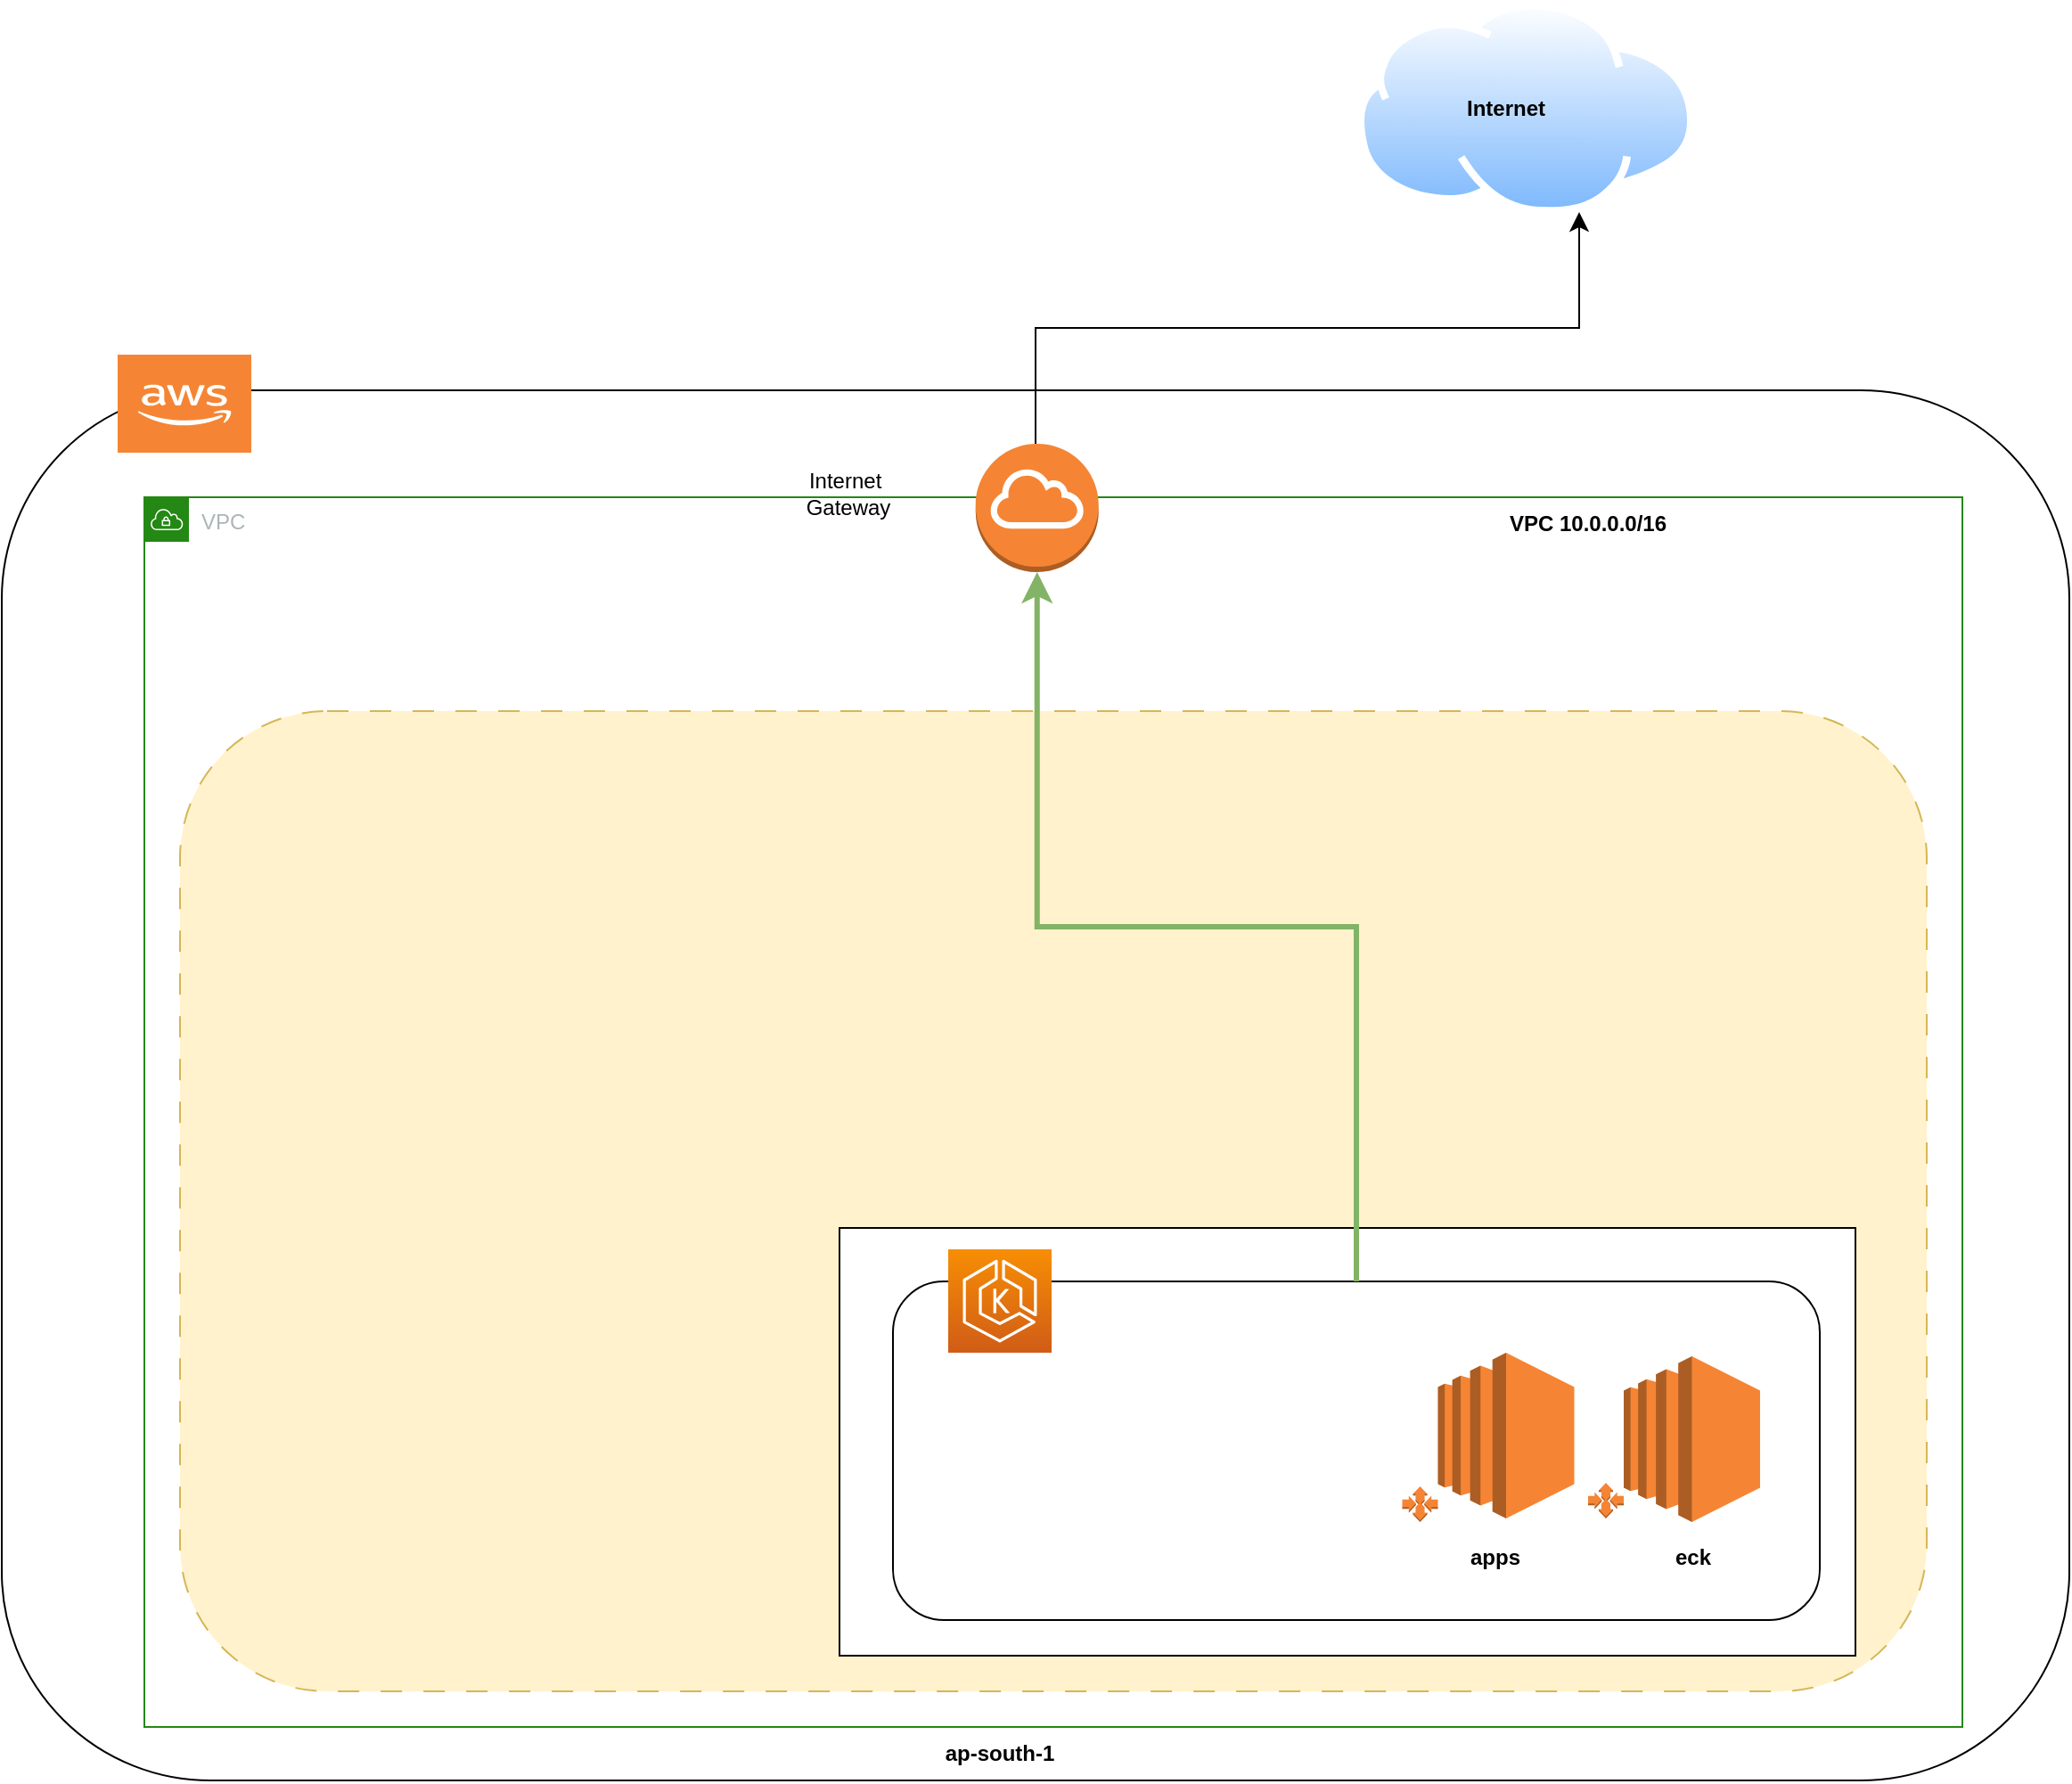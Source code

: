<mxfile version="21.5.2" type="github">
  <diagram name="Page-1" id="mZshNSeGahPHOL1eRXwI">
    <mxGraphModel dx="2261" dy="1903" grid="1" gridSize="10" guides="1" tooltips="1" connect="1" arrows="1" fold="1" page="1" pageScale="1" pageWidth="827" pageHeight="1169" math="0" shadow="0">
      <root>
        <mxCell id="0" />
        <mxCell id="1" parent="0" />
        <mxCell id="XqiGeY8iiNiyOEAq3xIv-10" value="" style="rounded=1;whiteSpace=wrap;html=1;" vertex="1" parent="1">
          <mxGeometry x="-400" y="-50" width="1160" height="780" as="geometry" />
        </mxCell>
        <mxCell id="XqiGeY8iiNiyOEAq3xIv-18" value="" style="outlineConnect=0;dashed=0;verticalLabelPosition=bottom;verticalAlign=top;align=center;html=1;shape=mxgraph.aws3.cloud_2;fillColor=#F58534;gradientColor=none;" vertex="1" parent="1">
          <mxGeometry x="-335" y="-70" width="75" height="55" as="geometry" />
        </mxCell>
        <mxCell id="XqiGeY8iiNiyOEAq3xIv-19" value="VPC" style="points=[[0,0],[0.25,0],[0.5,0],[0.75,0],[1,0],[1,0.25],[1,0.5],[1,0.75],[1,1],[0.75,1],[0.5,1],[0.25,1],[0,1],[0,0.75],[0,0.5],[0,0.25]];outlineConnect=0;gradientColor=none;html=1;whiteSpace=wrap;fontSize=12;fontStyle=0;container=1;pointerEvents=0;collapsible=0;recursiveResize=0;shape=mxgraph.aws4.group;grIcon=mxgraph.aws4.group_vpc;strokeColor=#248814;fillColor=none;verticalAlign=top;align=left;spacingLeft=30;fontColor=#AAB7B8;dashed=0;" vertex="1" parent="1">
          <mxGeometry x="-320" y="10" width="1020" height="690" as="geometry" />
        </mxCell>
        <mxCell id="XqiGeY8iiNiyOEAq3xIv-36" value="Internet&amp;nbsp;&lt;br&gt;Gateway" style="text;html=1;strokeColor=none;fillColor=none;align=center;verticalAlign=middle;whiteSpace=wrap;rounded=0;" vertex="1" parent="XqiGeY8iiNiyOEAq3xIv-19">
          <mxGeometry x="370" y="-25" width="50" height="45" as="geometry" />
        </mxCell>
        <mxCell id="XqiGeY8iiNiyOEAq3xIv-22" value="" style="rounded=1;whiteSpace=wrap;html=1;shadow=0;glass=0;dashed=1;dashPattern=12 12;fillColor=#fff2cc;strokeColor=#d6b656;movable=1;resizable=1;rotatable=1;deletable=1;editable=1;locked=0;connectable=1;" vertex="1" parent="1">
          <mxGeometry x="-300" y="130" width="980" height="550" as="geometry" />
        </mxCell>
        <mxCell id="XqiGeY8iiNiyOEAq3xIv-24" value="" style="rounded=0;whiteSpace=wrap;html=1;movable=1;resizable=1;rotatable=1;deletable=1;editable=1;locked=0;connectable=1;" vertex="1" parent="1">
          <mxGeometry x="70" y="420" width="570" height="240" as="geometry" />
        </mxCell>
        <mxCell id="XqiGeY8iiNiyOEAq3xIv-27" value="ap-south-1" style="text;html=1;strokeColor=none;fillColor=none;align=center;verticalAlign=middle;whiteSpace=wrap;rounded=0;labelBorderColor=none;fontStyle=1" vertex="1" parent="1">
          <mxGeometry x="110" y="700" width="100" height="30" as="geometry" />
        </mxCell>
        <mxCell id="XqiGeY8iiNiyOEAq3xIv-29" value="" style="rounded=1;whiteSpace=wrap;html=1;movable=1;resizable=1;rotatable=1;deletable=1;editable=1;locked=0;connectable=1;" vertex="1" parent="1">
          <mxGeometry x="100" y="450" width="520" height="190" as="geometry" />
        </mxCell>
        <mxCell id="XqiGeY8iiNiyOEAq3xIv-30" value="" style="sketch=0;points=[[0,0,0],[0.25,0,0],[0.5,0,0],[0.75,0,0],[1,0,0],[0,1,0],[0.25,1,0],[0.5,1,0],[0.75,1,0],[1,1,0],[0,0.25,0],[0,0.5,0],[0,0.75,0],[1,0.25,0],[1,0.5,0],[1,0.75,0]];outlineConnect=0;fontColor=#232F3E;gradientColor=#F78E04;gradientDirection=north;fillColor=#D05C17;strokeColor=#ffffff;dashed=0;verticalLabelPosition=bottom;verticalAlign=top;align=center;html=1;fontSize=12;fontStyle=0;aspect=fixed;shape=mxgraph.aws4.resourceIcon;resIcon=mxgraph.aws4.eks;" vertex="1" parent="1">
          <mxGeometry x="131" y="432" width="58" height="58" as="geometry" />
        </mxCell>
        <mxCell id="XqiGeY8iiNiyOEAq3xIv-31" value="" style="outlineConnect=0;dashed=0;verticalLabelPosition=bottom;verticalAlign=top;align=center;html=1;shape=mxgraph.aws3.ec2;fillColor=#F58534;gradientColor=none;" vertex="1" parent="1">
          <mxGeometry x="405.75" y="490" width="76.5" height="93" as="geometry" />
        </mxCell>
        <mxCell id="XqiGeY8iiNiyOEAq3xIv-32" value="" style="outlineConnect=0;dashed=0;verticalLabelPosition=bottom;verticalAlign=top;align=center;html=1;shape=mxgraph.aws3.ec2;fillColor=#F58534;gradientColor=none;" vertex="1" parent="1">
          <mxGeometry x="510" y="492" width="76.5" height="93" as="geometry" />
        </mxCell>
        <mxCell id="XqiGeY8iiNiyOEAq3xIv-33" value="apps" style="text;html=1;strokeColor=none;fillColor=none;align=center;verticalAlign=middle;whiteSpace=wrap;rounded=0;fontStyle=1" vertex="1" parent="1">
          <mxGeometry x="402.25" y="585" width="71.75" height="40" as="geometry" />
        </mxCell>
        <mxCell id="XqiGeY8iiNiyOEAq3xIv-34" value="&lt;b&gt;eck&lt;/b&gt;" style="text;html=1;strokeColor=none;fillColor=none;align=center;verticalAlign=middle;whiteSpace=wrap;rounded=0;" vertex="1" parent="1">
          <mxGeometry x="510" y="585" width="78.25" height="40" as="geometry" />
        </mxCell>
        <mxCell id="XqiGeY8iiNiyOEAq3xIv-35" value="" style="outlineConnect=0;dashed=0;verticalLabelPosition=bottom;verticalAlign=top;align=center;html=1;shape=mxgraph.aws3.internet_gateway;fillColor=#F58534;gradientColor=none;" vertex="1" parent="1">
          <mxGeometry x="146.38" y="-20" width="69" height="72" as="geometry" />
        </mxCell>
        <mxCell id="XqiGeY8iiNiyOEAq3xIv-40" value="" style="edgeStyle=elbowEdgeStyle;elbow=vertical;endArrow=classic;html=1;curved=0;rounded=0;endSize=8;startSize=8;" edge="1" parent="1">
          <mxGeometry width="50" height="50" relative="1" as="geometry">
            <mxPoint x="180" y="-20" as="sourcePoint" />
            <mxPoint x="485" y="-150" as="targetPoint" />
          </mxGeometry>
        </mxCell>
        <mxCell id="XqiGeY8iiNiyOEAq3xIv-42" value="" style="image;aspect=fixed;perimeter=ellipsePerimeter;html=1;align=center;shadow=0;dashed=0;spacingTop=3;image=img/lib/active_directory/internet_cloud.svg;" vertex="1" parent="1">
          <mxGeometry x="360" y="-268.2" width="190" height="119.7" as="geometry" />
        </mxCell>
        <mxCell id="XqiGeY8iiNiyOEAq3xIv-43" value="&lt;b&gt;Internet&lt;/b&gt;" style="text;html=1;strokeColor=none;fillColor=none;align=center;verticalAlign=middle;whiteSpace=wrap;rounded=0;" vertex="1" parent="1">
          <mxGeometry x="414" y="-223.35" width="60" height="30" as="geometry" />
        </mxCell>
        <mxCell id="XqiGeY8iiNiyOEAq3xIv-53" value="" style="edgeStyle=elbowEdgeStyle;elbow=vertical;endArrow=classic;html=1;curved=0;rounded=0;endSize=8;startSize=8;fillColor=#d5e8d4;strokeColor=#82b366;strokeWidth=3;" edge="1" parent="1" source="XqiGeY8iiNiyOEAq3xIv-29" target="XqiGeY8iiNiyOEAq3xIv-35">
          <mxGeometry width="50" height="50" relative="1" as="geometry">
            <mxPoint x="110" y="160" as="sourcePoint" />
            <mxPoint x="160" y="140" as="targetPoint" />
          </mxGeometry>
        </mxCell>
        <mxCell id="XqiGeY8iiNiyOEAq3xIv-54" value="" style="outlineConnect=0;dashed=0;verticalLabelPosition=bottom;verticalAlign=top;align=center;html=1;shape=mxgraph.aws3.auto_scaling;fillColor=#F58534;gradientColor=none;" vertex="1" parent="1">
          <mxGeometry x="385.75" y="565" width="20" height="20" as="geometry" />
        </mxCell>
        <mxCell id="XqiGeY8iiNiyOEAq3xIv-55" value="" style="outlineConnect=0;dashed=0;verticalLabelPosition=bottom;verticalAlign=top;align=center;html=1;shape=mxgraph.aws3.auto_scaling;fillColor=#F58534;gradientColor=none;" vertex="1" parent="1">
          <mxGeometry x="490" y="563" width="20" height="20" as="geometry" />
        </mxCell>
        <mxCell id="XqiGeY8iiNiyOEAq3xIv-56" value="&lt;b&gt;VPC&amp;nbsp;10.0.0.0/16&lt;/b&gt;" style="text;html=1;strokeColor=none;fillColor=none;align=center;verticalAlign=middle;whiteSpace=wrap;rounded=0;" vertex="1" parent="1">
          <mxGeometry x="460" y="10" width="60" height="30" as="geometry" />
        </mxCell>
      </root>
    </mxGraphModel>
  </diagram>
</mxfile>
